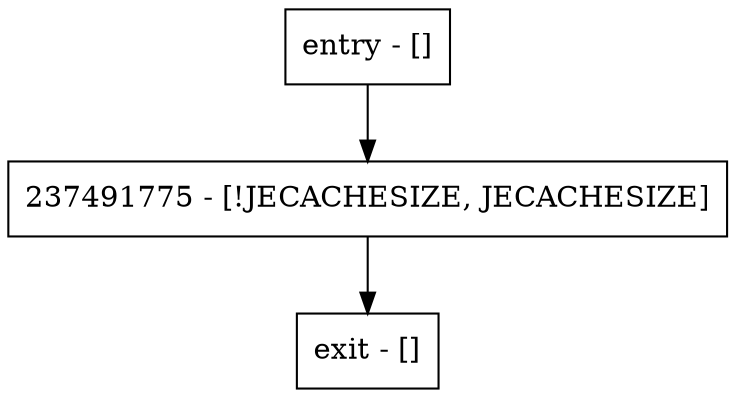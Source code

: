 digraph calculateMemorySize {
node [shape=record];
entry [label="entry - []"];
exit [label="exit - []"];
237491775 [label="237491775 - [!JECACHESIZE, JECACHESIZE]"];
entry;
exit;
entry -> 237491775;
237491775 -> exit;
}
